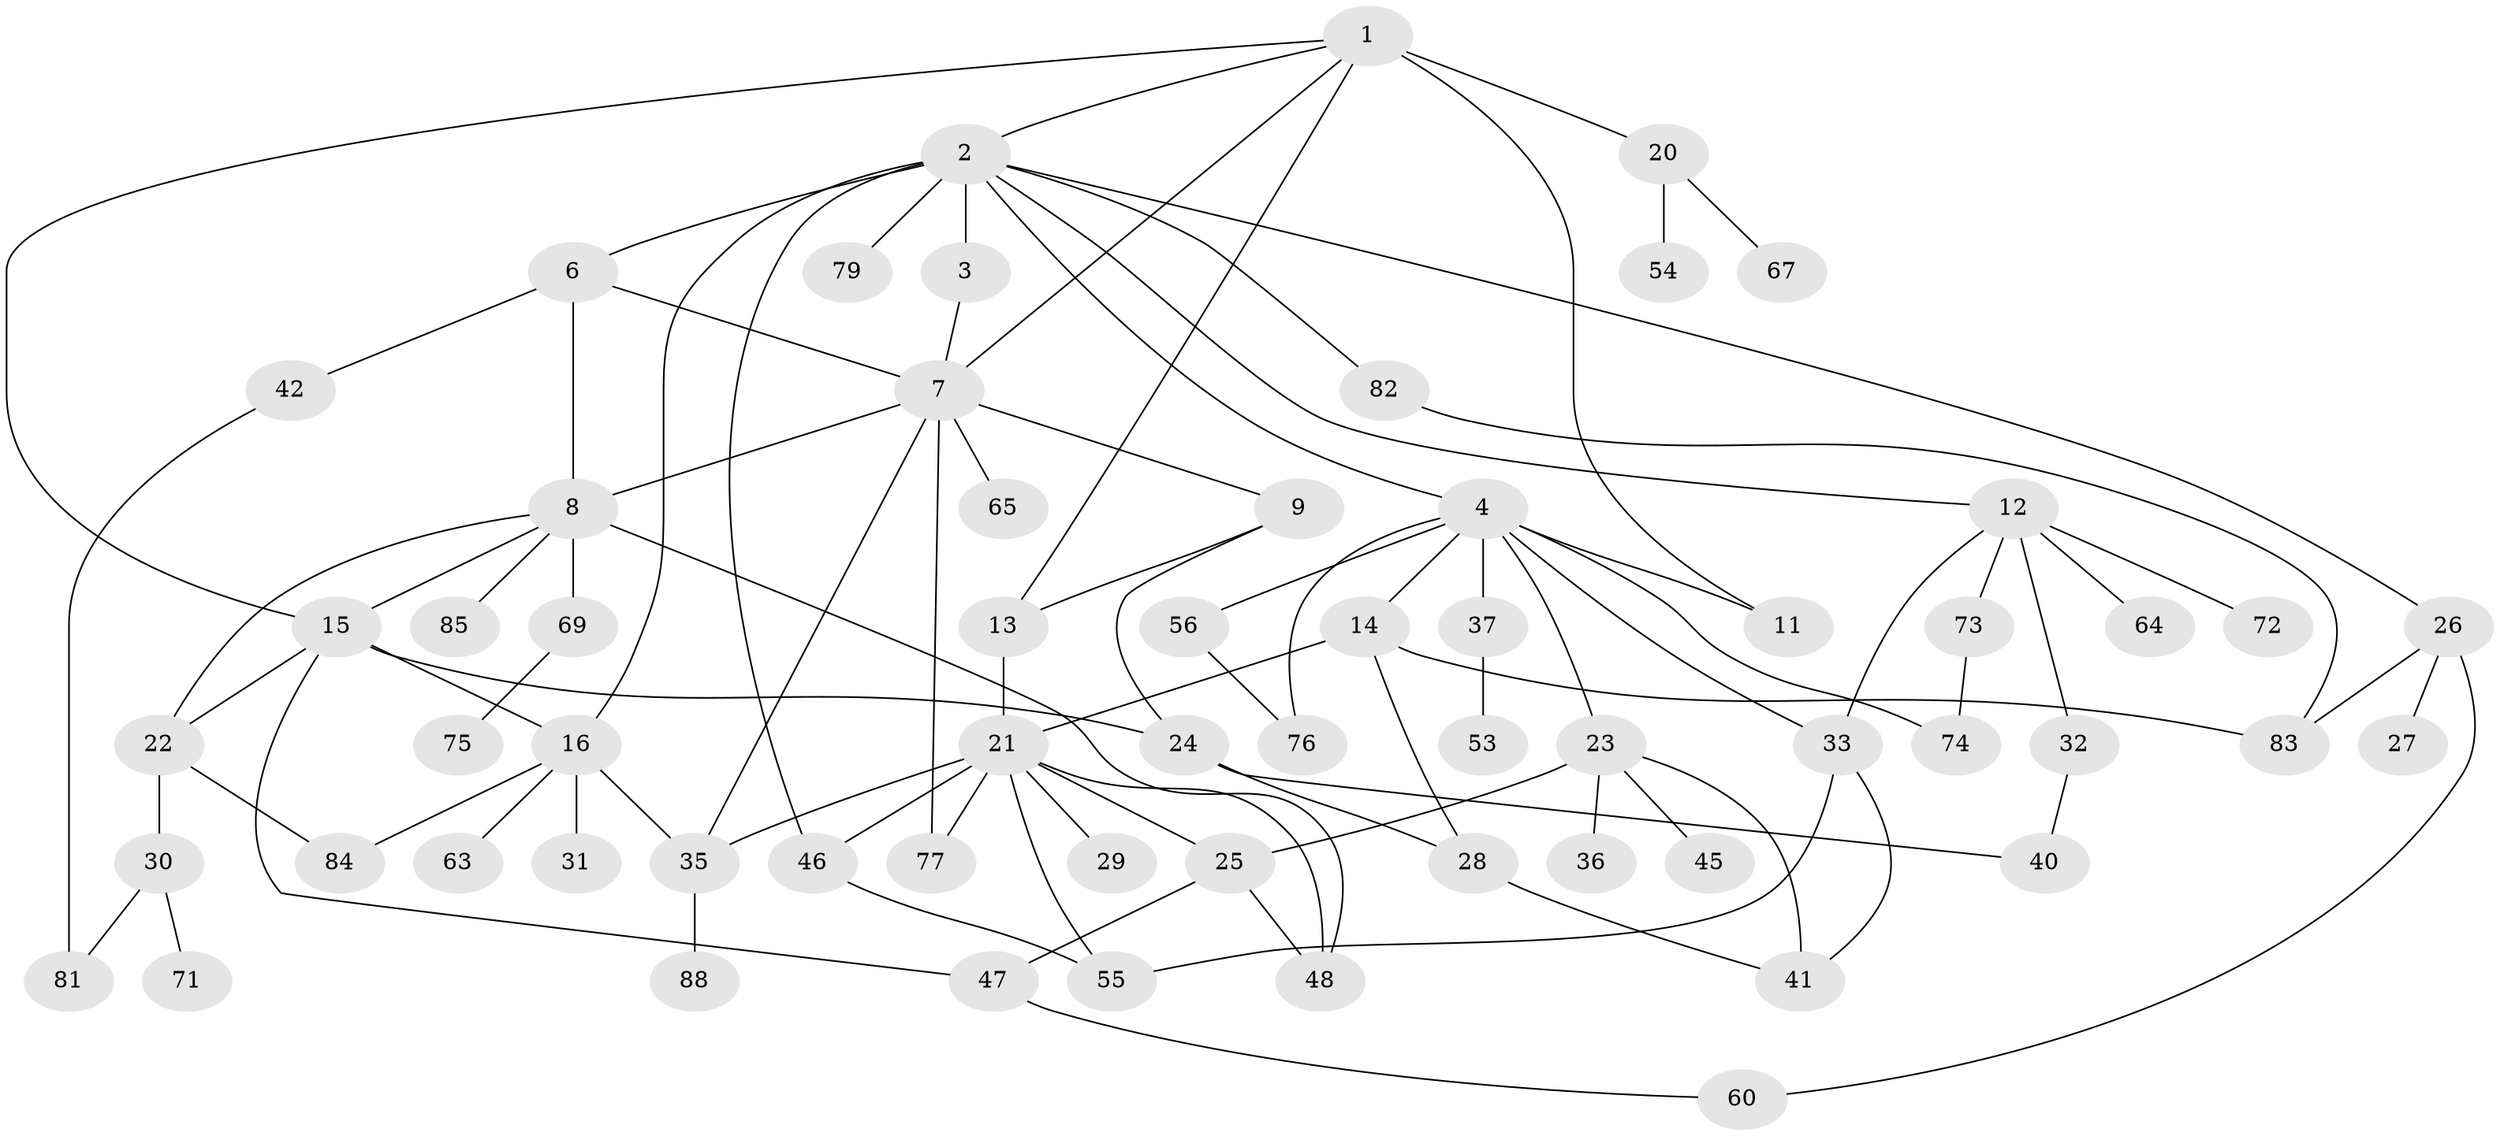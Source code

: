 // original degree distribution, {7: 0.03409090909090909, 10: 0.011363636363636364, 2: 0.36363636363636365, 5: 0.06818181818181818, 4: 0.11363636363636363, 3: 0.1590909090909091, 6: 0.03409090909090909, 1: 0.2159090909090909}
// Generated by graph-tools (version 1.1) at 2025/41/03/06/25 10:41:31]
// undirected, 62 vertices, 93 edges
graph export_dot {
graph [start="1"]
  node [color=gray90,style=filled];
  1 [super="+17"];
  2 [super="+59"];
  3;
  4 [super="+5"];
  6;
  7 [super="+34"];
  8 [super="+10"];
  9 [super="+86"];
  11;
  12 [super="+19"];
  13 [super="+57"];
  14;
  15 [super="+18"];
  16 [super="+43"];
  20 [super="+49"];
  21 [super="+44"];
  22 [super="+51"];
  23 [super="+66"];
  24 [super="+38"];
  25 [super="+70"];
  26 [super="+78"];
  27;
  28 [super="+68"];
  29;
  30 [super="+58"];
  31;
  32;
  33;
  35 [super="+52"];
  36 [super="+39"];
  37;
  40 [super="+87"];
  41 [super="+62"];
  42 [super="+50"];
  45;
  46;
  47 [super="+80"];
  48;
  53;
  54;
  55 [super="+61"];
  56;
  60;
  63;
  64;
  65;
  67;
  69;
  71;
  72;
  73;
  74;
  75;
  76;
  77;
  79;
  81;
  82;
  83;
  84;
  85;
  88;
  1 -- 2;
  1 -- 11;
  1 -- 13 [weight=2];
  1 -- 15;
  1 -- 20;
  1 -- 7;
  2 -- 3;
  2 -- 4;
  2 -- 6;
  2 -- 12;
  2 -- 16;
  2 -- 26;
  2 -- 79;
  2 -- 46;
  2 -- 82;
  3 -- 7;
  4 -- 14;
  4 -- 23;
  4 -- 33;
  4 -- 11;
  4 -- 37 [weight=2];
  4 -- 56;
  4 -- 74;
  4 -- 76;
  6 -- 42;
  6 -- 7;
  6 -- 8;
  7 -- 8;
  7 -- 9;
  7 -- 65;
  7 -- 77;
  7 -- 35;
  8 -- 48;
  8 -- 85;
  8 -- 69;
  8 -- 22;
  8 -- 15;
  9 -- 24;
  9 -- 13;
  12 -- 32;
  12 -- 72;
  12 -- 73;
  12 -- 33;
  12 -- 64;
  13 -- 21;
  14 -- 83;
  14 -- 21;
  14 -- 28;
  15 -- 16;
  15 -- 22;
  15 -- 24 [weight=2];
  15 -- 47;
  16 -- 31;
  16 -- 35;
  16 -- 63;
  16 -- 84;
  20 -- 67;
  20 -- 54;
  21 -- 25;
  21 -- 29;
  21 -- 77;
  21 -- 48;
  21 -- 55;
  21 -- 46;
  21 -- 35;
  22 -- 30;
  22 -- 84;
  23 -- 36;
  23 -- 45;
  23 -- 41;
  23 -- 25;
  24 -- 28;
  24 -- 40;
  25 -- 47;
  25 -- 48;
  26 -- 27;
  26 -- 83;
  26 -- 60;
  28 -- 41;
  30 -- 71;
  30 -- 81;
  32 -- 40;
  33 -- 41;
  33 -- 55;
  35 -- 88;
  37 -- 53;
  42 -- 81;
  46 -- 55;
  47 -- 60;
  56 -- 76;
  69 -- 75;
  73 -- 74;
  82 -- 83;
}
